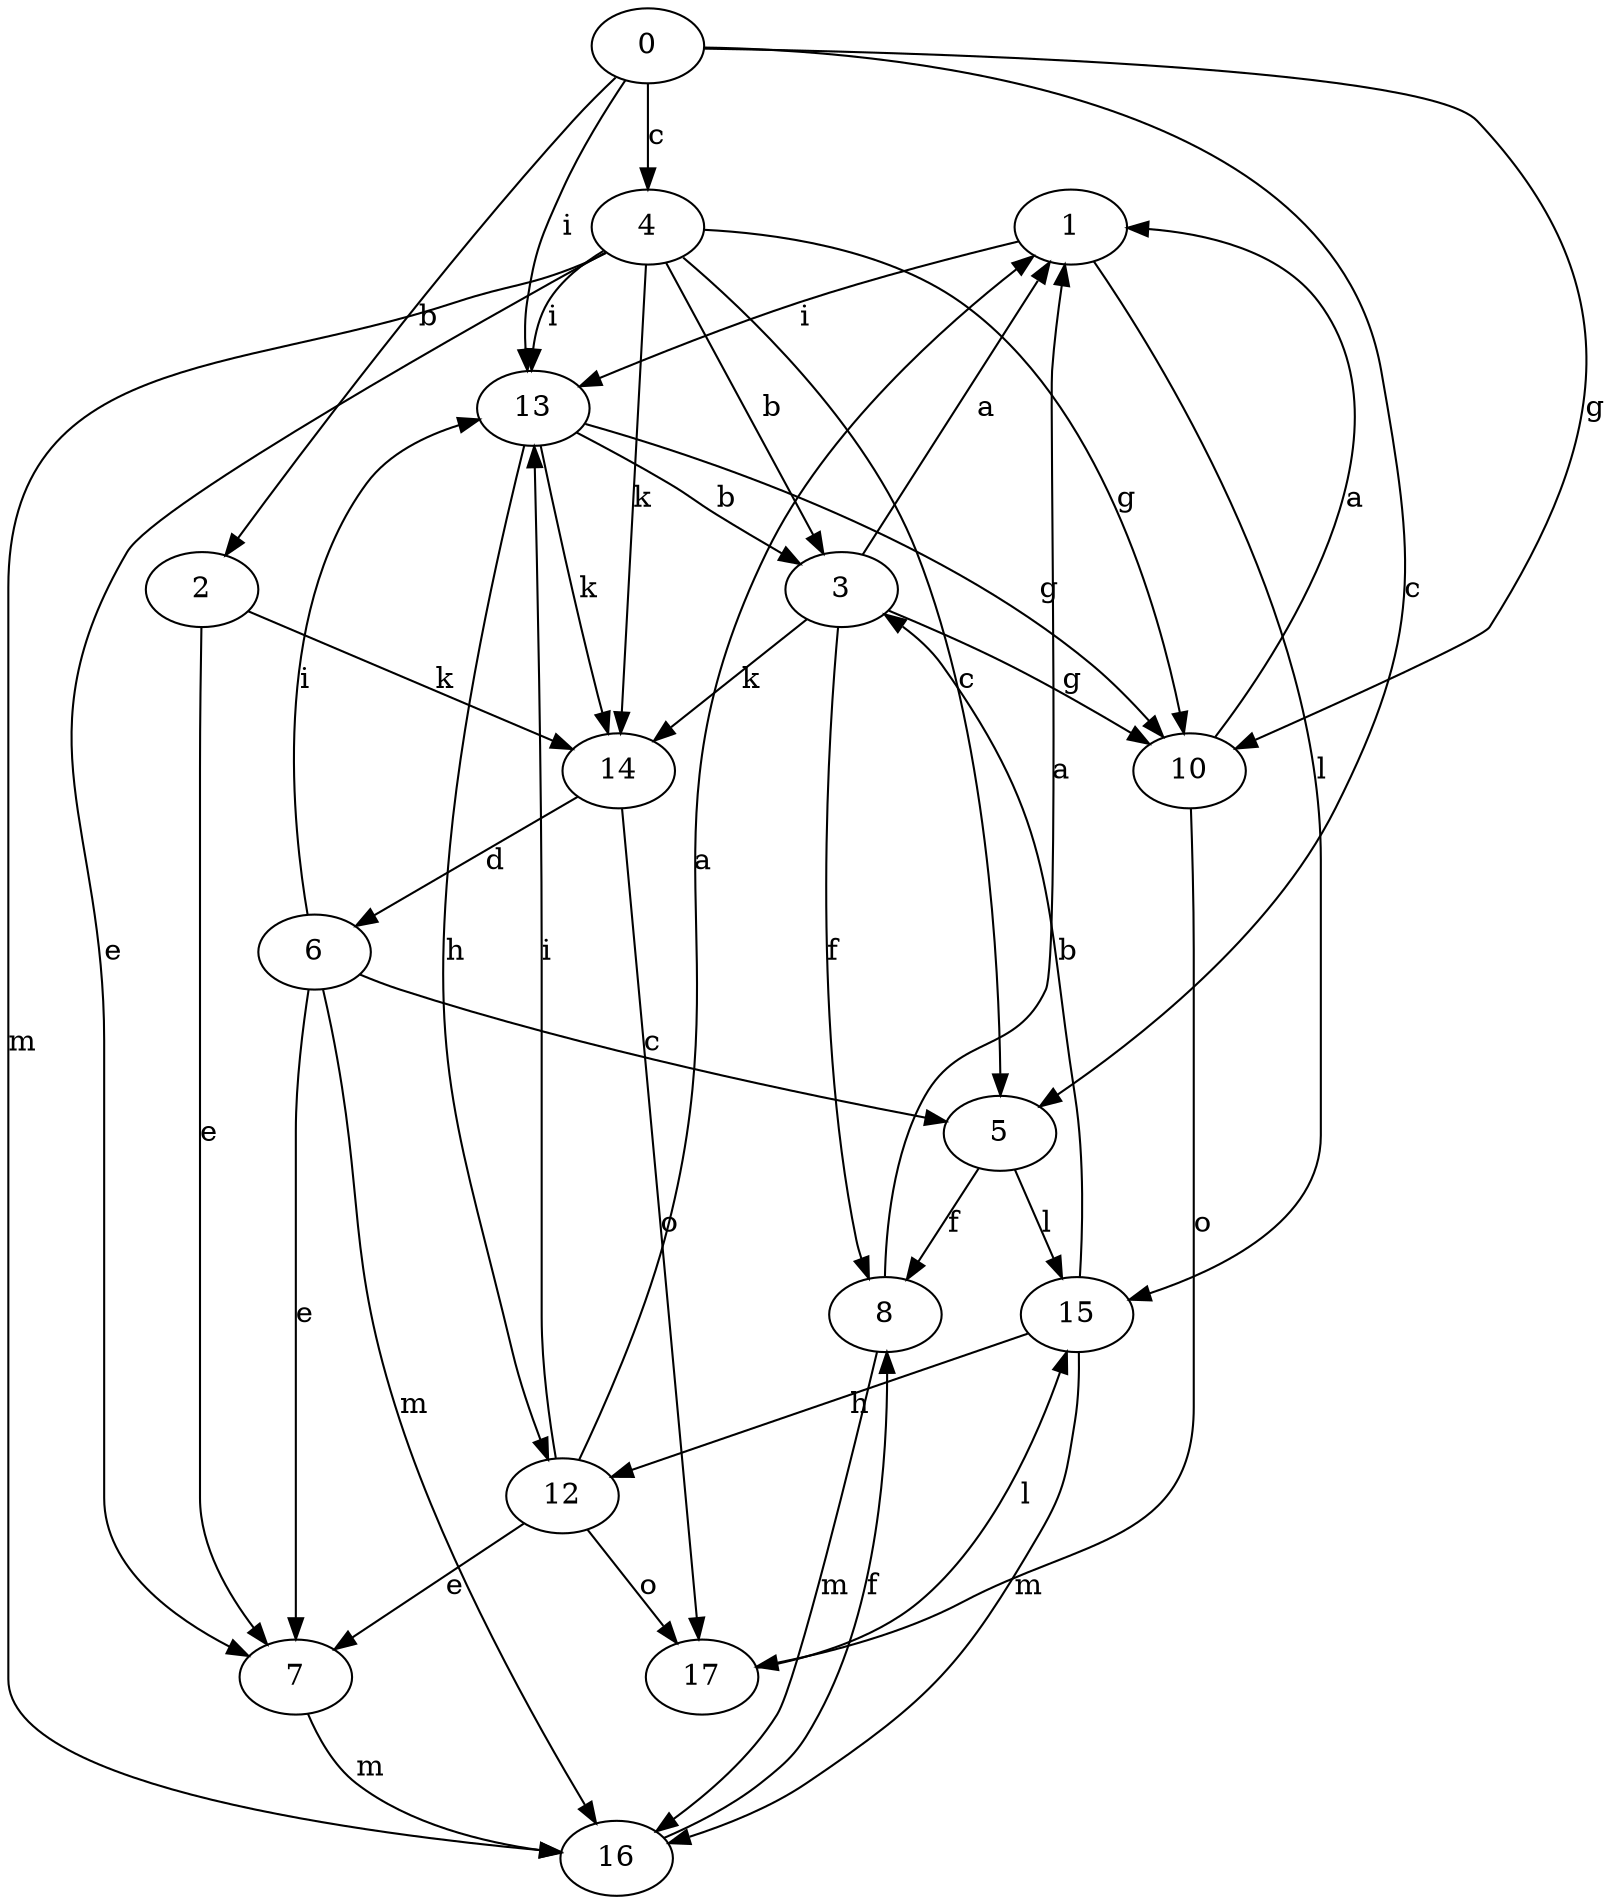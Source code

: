 strict digraph  {
1;
2;
3;
4;
5;
6;
7;
8;
10;
0;
12;
13;
14;
15;
16;
17;
1 -> 13  [label=i];
1 -> 15  [label=l];
2 -> 7  [label=e];
2 -> 14  [label=k];
3 -> 1  [label=a];
3 -> 8  [label=f];
3 -> 10  [label=g];
3 -> 14  [label=k];
4 -> 3  [label=b];
4 -> 5  [label=c];
4 -> 7  [label=e];
4 -> 10  [label=g];
4 -> 13  [label=i];
4 -> 14  [label=k];
4 -> 16  [label=m];
5 -> 8  [label=f];
5 -> 15  [label=l];
6 -> 5  [label=c];
6 -> 7  [label=e];
6 -> 13  [label=i];
6 -> 16  [label=m];
7 -> 16  [label=m];
8 -> 1  [label=a];
8 -> 16  [label=m];
10 -> 1  [label=a];
10 -> 17  [label=o];
0 -> 2  [label=b];
0 -> 4  [label=c];
0 -> 5  [label=c];
0 -> 10  [label=g];
0 -> 13  [label=i];
12 -> 1  [label=a];
12 -> 7  [label=e];
12 -> 13  [label=i];
12 -> 17  [label=o];
13 -> 3  [label=b];
13 -> 10  [label=g];
13 -> 12  [label=h];
13 -> 14  [label=k];
14 -> 6  [label=d];
14 -> 17  [label=o];
15 -> 3  [label=b];
15 -> 12  [label=h];
15 -> 16  [label=m];
16 -> 8  [label=f];
17 -> 15  [label=l];
}
